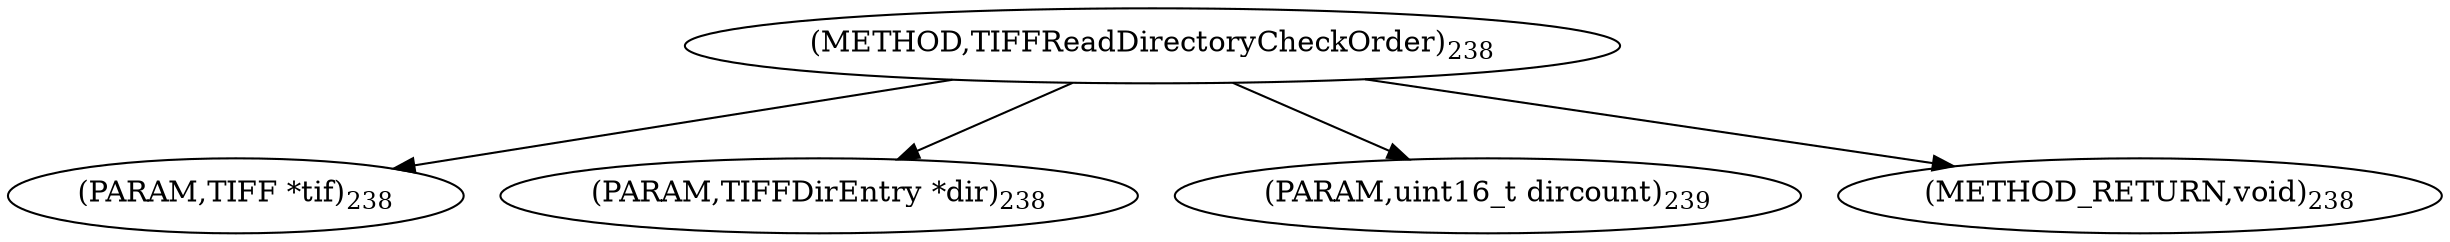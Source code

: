 digraph "TIFFReadDirectoryCheckOrder" {  
"78211" [label = <(METHOD,TIFFReadDirectoryCheckOrder)<SUB>238</SUB>> ]
"78212" [label = <(PARAM,TIFF *tif)<SUB>238</SUB>> ]
"78213" [label = <(PARAM,TIFFDirEntry *dir)<SUB>238</SUB>> ]
"78214" [label = <(PARAM,uint16_t dircount)<SUB>239</SUB>> ]
"78215" [label = <(METHOD_RETURN,void)<SUB>238</SUB>> ]
  "78211" -> "78212" 
  "78211" -> "78213" 
  "78211" -> "78214" 
  "78211" -> "78215" 
}
